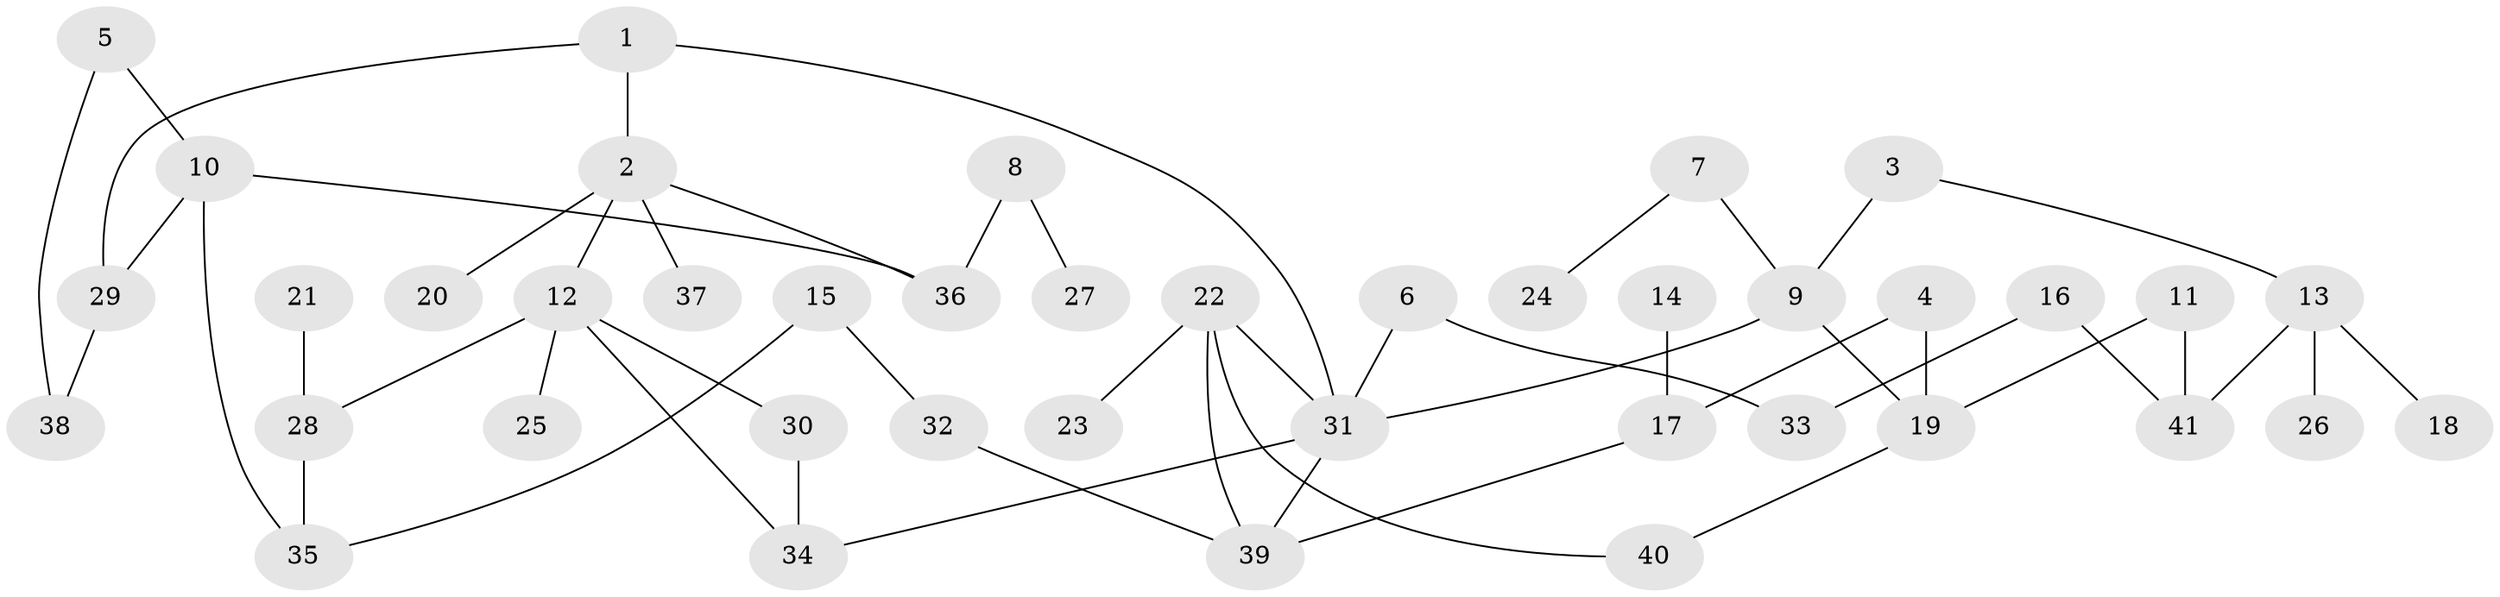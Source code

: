 // original degree distribution, {3: 0.14705882352941177, 6: 0.029411764705882353, 2: 0.3382352941176471, 8: 0.014705882352941176, 4: 0.058823529411764705, 1: 0.3382352941176471, 5: 0.07352941176470588}
// Generated by graph-tools (version 1.1) at 2025/36/03/04/25 23:36:01]
// undirected, 41 vertices, 51 edges
graph export_dot {
  node [color=gray90,style=filled];
  1;
  2;
  3;
  4;
  5;
  6;
  7;
  8;
  9;
  10;
  11;
  12;
  13;
  14;
  15;
  16;
  17;
  18;
  19;
  20;
  21;
  22;
  23;
  24;
  25;
  26;
  27;
  28;
  29;
  30;
  31;
  32;
  33;
  34;
  35;
  36;
  37;
  38;
  39;
  40;
  41;
  1 -- 2 [weight=1.0];
  1 -- 29 [weight=1.0];
  1 -- 31 [weight=1.0];
  2 -- 12 [weight=1.0];
  2 -- 20 [weight=1.0];
  2 -- 36 [weight=1.0];
  2 -- 37 [weight=1.0];
  3 -- 9 [weight=1.0];
  3 -- 13 [weight=1.0];
  4 -- 17 [weight=1.0];
  4 -- 19 [weight=1.0];
  5 -- 10 [weight=1.0];
  5 -- 38 [weight=1.0];
  6 -- 31 [weight=1.0];
  6 -- 33 [weight=1.0];
  7 -- 9 [weight=1.0];
  7 -- 24 [weight=1.0];
  8 -- 27 [weight=1.0];
  8 -- 36 [weight=1.0];
  9 -- 19 [weight=1.0];
  9 -- 31 [weight=1.0];
  10 -- 29 [weight=1.0];
  10 -- 35 [weight=1.0];
  10 -- 36 [weight=1.0];
  11 -- 19 [weight=1.0];
  11 -- 41 [weight=1.0];
  12 -- 25 [weight=1.0];
  12 -- 28 [weight=1.0];
  12 -- 30 [weight=1.0];
  12 -- 34 [weight=1.0];
  13 -- 18 [weight=1.0];
  13 -- 26 [weight=1.0];
  13 -- 41 [weight=1.0];
  14 -- 17 [weight=1.0];
  15 -- 32 [weight=1.0];
  15 -- 35 [weight=1.0];
  16 -- 33 [weight=1.0];
  16 -- 41 [weight=1.0];
  17 -- 39 [weight=1.0];
  19 -- 40 [weight=1.0];
  21 -- 28 [weight=2.0];
  22 -- 23 [weight=1.0];
  22 -- 31 [weight=2.0];
  22 -- 39 [weight=1.0];
  22 -- 40 [weight=1.0];
  28 -- 35 [weight=1.0];
  29 -- 38 [weight=1.0];
  30 -- 34 [weight=1.0];
  31 -- 34 [weight=1.0];
  31 -- 39 [weight=1.0];
  32 -- 39 [weight=1.0];
}
